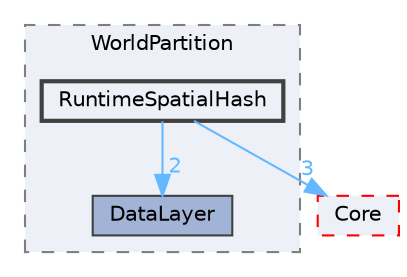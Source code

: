 digraph "RuntimeSpatialHash"
{
 // INTERACTIVE_SVG=YES
 // LATEX_PDF_SIZE
  bgcolor="transparent";
  edge [fontname=Helvetica,fontsize=10,labelfontname=Helvetica,labelfontsize=10];
  node [fontname=Helvetica,fontsize=10,shape=box,height=0.2,width=0.4];
  compound=true
  subgraph clusterdir_4e67b97133d7657ee6894589ad2a7aee {
    graph [ bgcolor="#edf0f7", pencolor="grey50", label="WorldPartition", fontname=Helvetica,fontsize=10 style="filled,dashed", URL="dir_4e67b97133d7657ee6894589ad2a7aee.html",tooltip=""]
  dir_b56e9ce46fbc0b1733c1bec009f4dd58 [label="DataLayer", fillcolor="#a2b4d6", color="grey25", style="filled", URL="dir_b56e9ce46fbc0b1733c1bec009f4dd58.html",tooltip=""];
  dir_30e26c1a24caf0d65f0ebe0ea0c84d0f [label="RuntimeSpatialHash", fillcolor="#edf0f7", color="grey25", style="filled,bold", URL="dir_30e26c1a24caf0d65f0ebe0ea0c84d0f.html",tooltip=""];
  }
  dir_0e6cddcc9caa1238c7f3774224afaa45 [label="Core", fillcolor="#edf0f7", color="red", style="filled,dashed", URL="dir_0e6cddcc9caa1238c7f3774224afaa45.html",tooltip=""];
  dir_30e26c1a24caf0d65f0ebe0ea0c84d0f->dir_0e6cddcc9caa1238c7f3774224afaa45 [headlabel="3", labeldistance=1.5 headhref="dir_000986_000266.html" href="dir_000986_000266.html" color="steelblue1" fontcolor="steelblue1"];
  dir_30e26c1a24caf0d65f0ebe0ea0c84d0f->dir_b56e9ce46fbc0b1733c1bec009f4dd58 [headlabel="2", labeldistance=1.5 headhref="dir_000986_000293.html" href="dir_000986_000293.html" color="steelblue1" fontcolor="steelblue1"];
}
